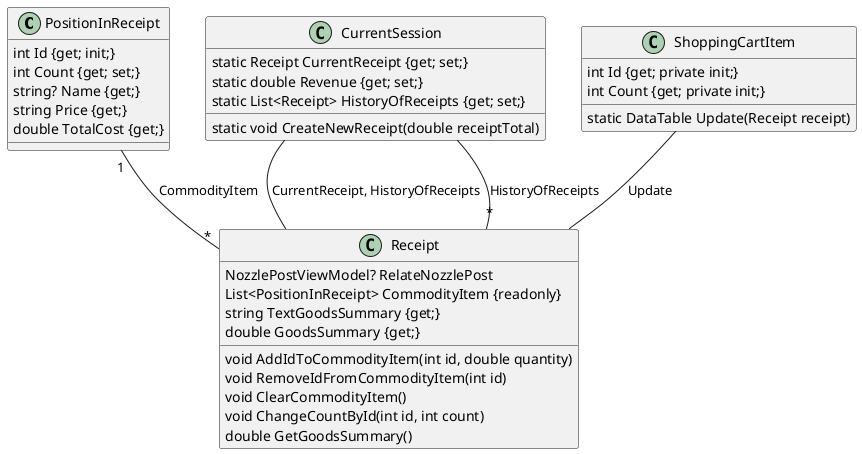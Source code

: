 @startuml

class PositionInReceipt {
  int Id {get; init;}
  int Count {get; set;}
  string? Name {get;}
  string Price {get;}
  double TotalCost {get;}
}

class Receipt {
  NozzlePostViewModel? RelateNozzlePost
  List<PositionInReceipt> CommodityItem {readonly}
  void AddIdToCommodityItem(int id, double quantity)
  void RemoveIdFromCommodityItem(int id)
  void ClearCommodityItem()
  void ChangeCountById(int id, int count)
  double GetGoodsSummary()
  string TextGoodsSummary {get;}
  double GoodsSummary {get;}
}

class CurrentSession {
  static Receipt CurrentReceipt {get; set;}
  static double Revenue {get; set;}
  static List<Receipt> HistoryOfReceipts {get; set;}
  static void CreateNewReceipt(double receiptTotal)
}

class ShoppingCartItem {
  int Id {get; private init;}
  int Count {get; private init;}
  static DataTable Update(Receipt receipt)
}

PositionInReceipt "1" -- "*" Receipt: CommodityItem
CurrentSession -- Receipt: CurrentReceipt, HistoryOfReceipts
CurrentSession -- "*" Receipt: HistoryOfReceipts
ShoppingCartItem -- Receipt: Update

@enduml

